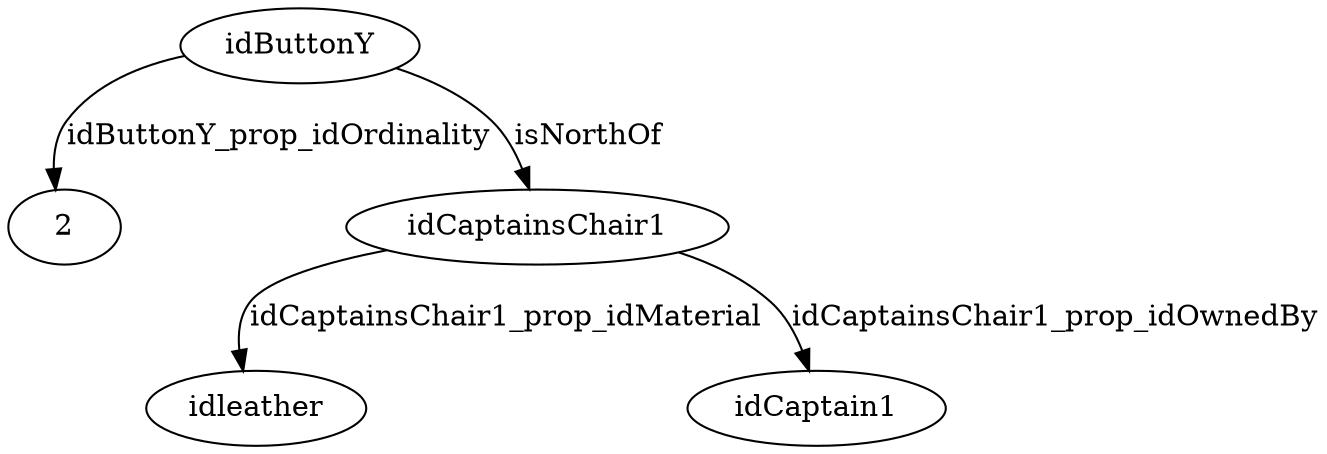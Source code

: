 strict digraph  {
idButtonY [node_type=entity_node, root=root];
2;
idCaptainsChair1;
idleather;
idCaptain1;
idButtonY -> 2  [edge_type=property, label=idButtonY_prop_idOrdinality];
idButtonY -> idCaptainsChair1  [edge_type=relationship, label=isNorthOf];
idCaptainsChair1 -> idleather  [edge_type=property, label=idCaptainsChair1_prop_idMaterial];
idCaptainsChair1 -> idCaptain1  [edge_type=property, label=idCaptainsChair1_prop_idOwnedBy];
}
